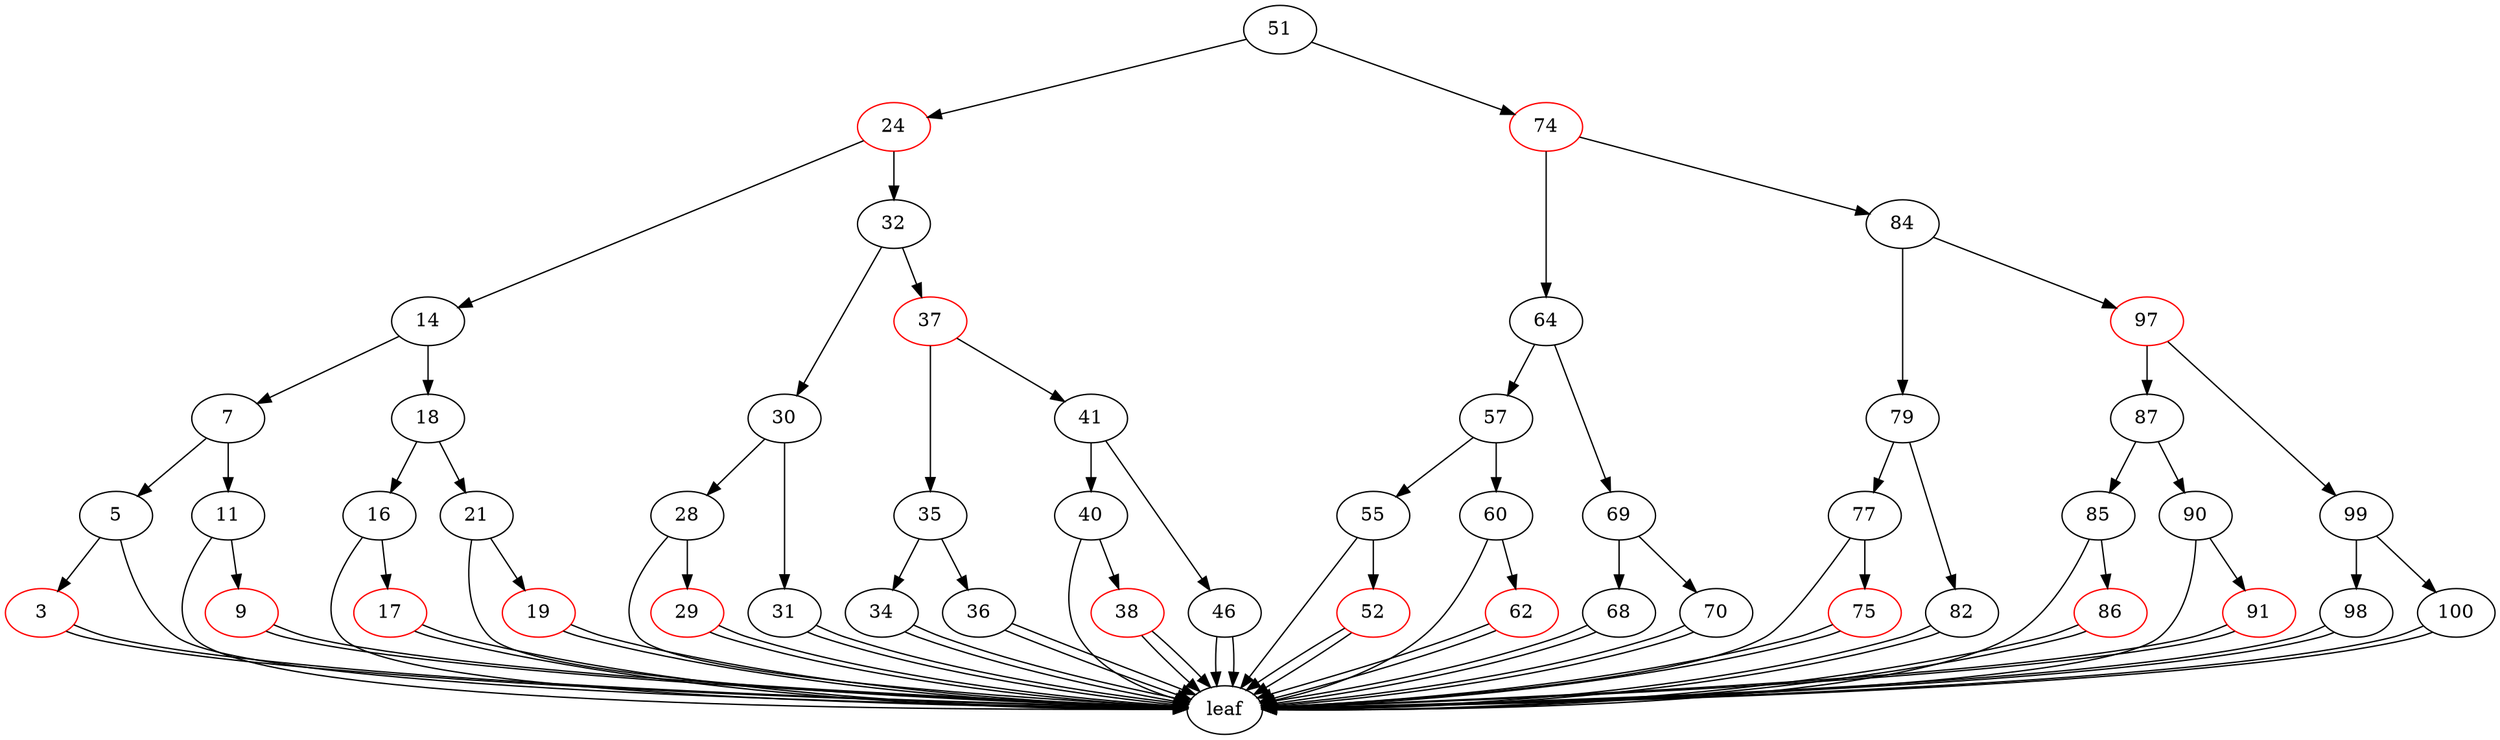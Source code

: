 digraph{
3 [color=red];
3 -> leaf;
3 -> leaf;
5;
5 -> 3;
5 -> leaf;
7;
7 -> 5;
7 -> 11;
9 [color=red];
9 -> leaf;
9 -> leaf;
11;
11 -> 9;
11 -> leaf;
14;
14 -> 7;
14 -> 18;
16;
16 -> leaf;
16 -> 17;
17 [color=red];
17 -> leaf;
17 -> leaf;
18;
18 -> 16;
18 -> 21;
19 [color=red];
19 -> leaf;
19 -> leaf;
21;
21 -> 19;
21 -> leaf;
24 [color=red];
24 -> 14;
24 -> 32;
28;
28 -> leaf;
28 -> 29;
29 [color=red];
29 -> leaf;
29 -> leaf;
30;
30 -> 28;
30 -> 31;
31;
31 -> leaf;
31 -> leaf;
32;
32 -> 30;
32 -> 37;
34;
34 -> leaf;
34 -> leaf;
35;
35 -> 34;
35 -> 36;
36;
36 -> leaf;
36 -> leaf;
37 [color=red];
37 -> 35;
37 -> 41;
38 [color=red];
38 -> leaf;
38 -> leaf;
40;
40 -> 38;
40 -> leaf;
41;
41 -> 40;
41 -> 46;
46;
46 -> leaf;
46 -> leaf;
51;
51 -> 24;
51 -> 74;
52 [color=red];
52 -> leaf;
52 -> leaf;
55;
55 -> 52;
55 -> leaf;
57;
57 -> 55;
57 -> 60;
60;
60 -> leaf;
60 -> 62;
62 [color=red];
62 -> leaf;
62 -> leaf;
64;
64 -> 57;
64 -> 69;
68;
68 -> leaf;
68 -> leaf;
69;
69 -> 68;
69 -> 70;
70;
70 -> leaf;
70 -> leaf;
74 [color=red];
74 -> 64;
74 -> 84;
75 [color=red];
75 -> leaf;
75 -> leaf;
77;
77 -> 75;
77 -> leaf;
79;
79 -> 77;
79 -> 82;
82;
82 -> leaf;
82 -> leaf;
84;
84 -> 79;
84 -> 97;
85;
85 -> leaf;
85 -> 86;
86 [color=red];
86 -> leaf;
86 -> leaf;
87;
87 -> 85;
87 -> 90;
90;
90 -> leaf;
90 -> 91;
91 [color=red];
91 -> leaf;
91 -> leaf;
97 [color=red];
97 -> 87;
97 -> 99;
98;
98 -> leaf;
98 -> leaf;
99;
99 -> 98;
99 -> 100;
100;
100 -> leaf;
100 -> leaf;
}

